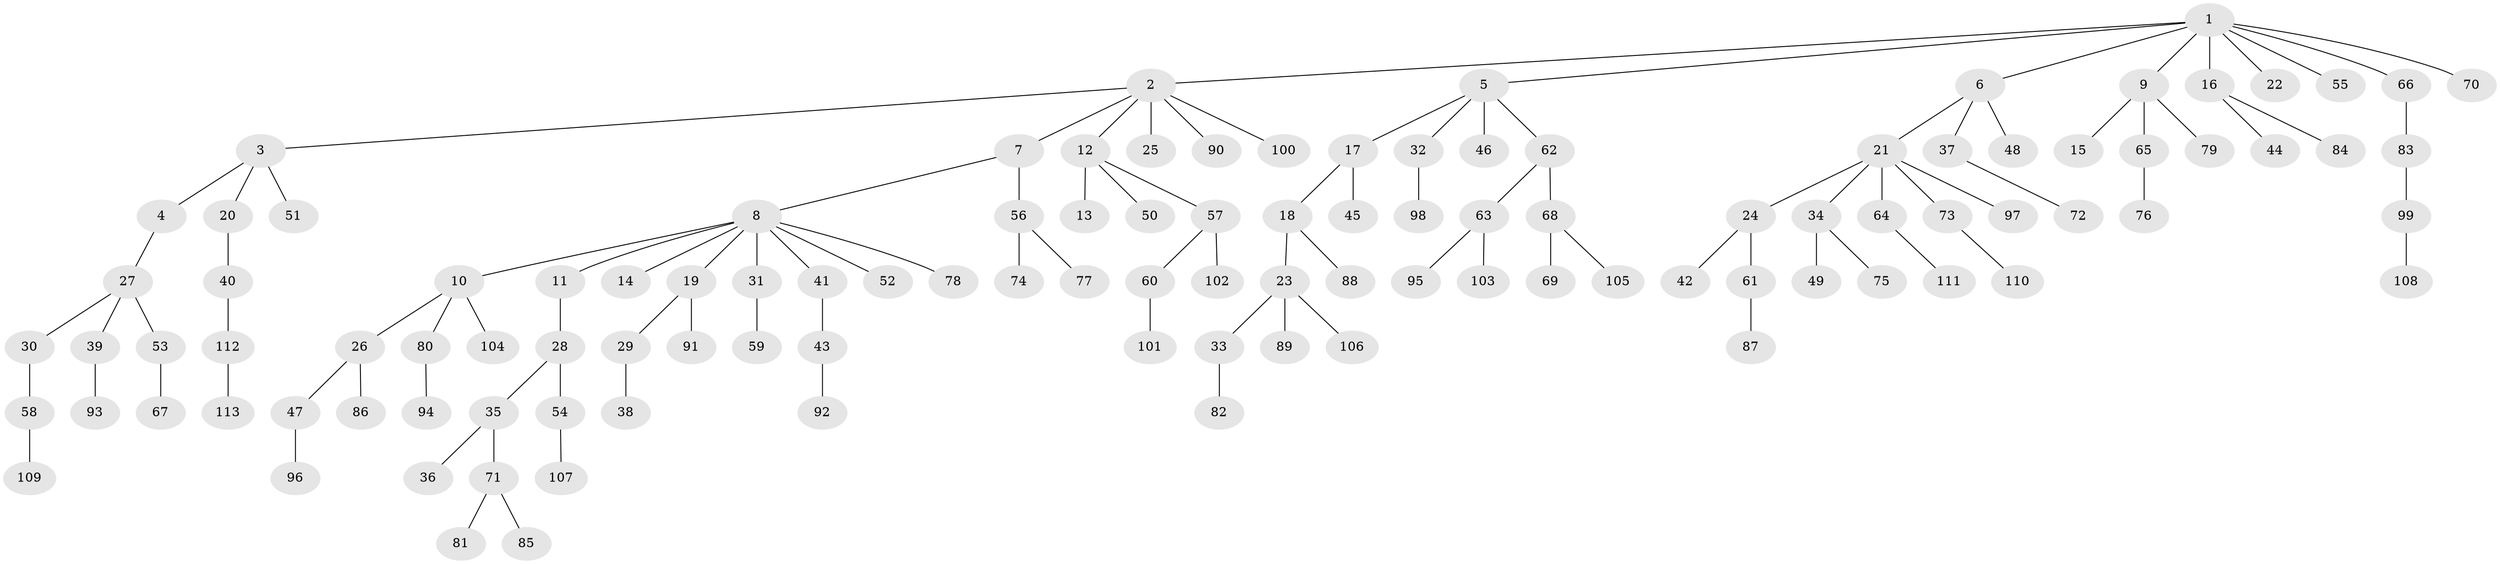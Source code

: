 // Generated by graph-tools (version 1.1) at 2025/11/02/27/25 16:11:27]
// undirected, 113 vertices, 112 edges
graph export_dot {
graph [start="1"]
  node [color=gray90,style=filled];
  1;
  2;
  3;
  4;
  5;
  6;
  7;
  8;
  9;
  10;
  11;
  12;
  13;
  14;
  15;
  16;
  17;
  18;
  19;
  20;
  21;
  22;
  23;
  24;
  25;
  26;
  27;
  28;
  29;
  30;
  31;
  32;
  33;
  34;
  35;
  36;
  37;
  38;
  39;
  40;
  41;
  42;
  43;
  44;
  45;
  46;
  47;
  48;
  49;
  50;
  51;
  52;
  53;
  54;
  55;
  56;
  57;
  58;
  59;
  60;
  61;
  62;
  63;
  64;
  65;
  66;
  67;
  68;
  69;
  70;
  71;
  72;
  73;
  74;
  75;
  76;
  77;
  78;
  79;
  80;
  81;
  82;
  83;
  84;
  85;
  86;
  87;
  88;
  89;
  90;
  91;
  92;
  93;
  94;
  95;
  96;
  97;
  98;
  99;
  100;
  101;
  102;
  103;
  104;
  105;
  106;
  107;
  108;
  109;
  110;
  111;
  112;
  113;
  1 -- 2;
  1 -- 5;
  1 -- 6;
  1 -- 9;
  1 -- 16;
  1 -- 22;
  1 -- 55;
  1 -- 66;
  1 -- 70;
  2 -- 3;
  2 -- 7;
  2 -- 12;
  2 -- 25;
  2 -- 90;
  2 -- 100;
  3 -- 4;
  3 -- 20;
  3 -- 51;
  4 -- 27;
  5 -- 17;
  5 -- 32;
  5 -- 46;
  5 -- 62;
  6 -- 21;
  6 -- 37;
  6 -- 48;
  7 -- 8;
  7 -- 56;
  8 -- 10;
  8 -- 11;
  8 -- 14;
  8 -- 19;
  8 -- 31;
  8 -- 41;
  8 -- 52;
  8 -- 78;
  9 -- 15;
  9 -- 65;
  9 -- 79;
  10 -- 26;
  10 -- 80;
  10 -- 104;
  11 -- 28;
  12 -- 13;
  12 -- 50;
  12 -- 57;
  16 -- 44;
  16 -- 84;
  17 -- 18;
  17 -- 45;
  18 -- 23;
  18 -- 88;
  19 -- 29;
  19 -- 91;
  20 -- 40;
  21 -- 24;
  21 -- 34;
  21 -- 64;
  21 -- 73;
  21 -- 97;
  23 -- 33;
  23 -- 89;
  23 -- 106;
  24 -- 42;
  24 -- 61;
  26 -- 47;
  26 -- 86;
  27 -- 30;
  27 -- 39;
  27 -- 53;
  28 -- 35;
  28 -- 54;
  29 -- 38;
  30 -- 58;
  31 -- 59;
  32 -- 98;
  33 -- 82;
  34 -- 49;
  34 -- 75;
  35 -- 36;
  35 -- 71;
  37 -- 72;
  39 -- 93;
  40 -- 112;
  41 -- 43;
  43 -- 92;
  47 -- 96;
  53 -- 67;
  54 -- 107;
  56 -- 74;
  56 -- 77;
  57 -- 60;
  57 -- 102;
  58 -- 109;
  60 -- 101;
  61 -- 87;
  62 -- 63;
  62 -- 68;
  63 -- 95;
  63 -- 103;
  64 -- 111;
  65 -- 76;
  66 -- 83;
  68 -- 69;
  68 -- 105;
  71 -- 81;
  71 -- 85;
  73 -- 110;
  80 -- 94;
  83 -- 99;
  99 -- 108;
  112 -- 113;
}

